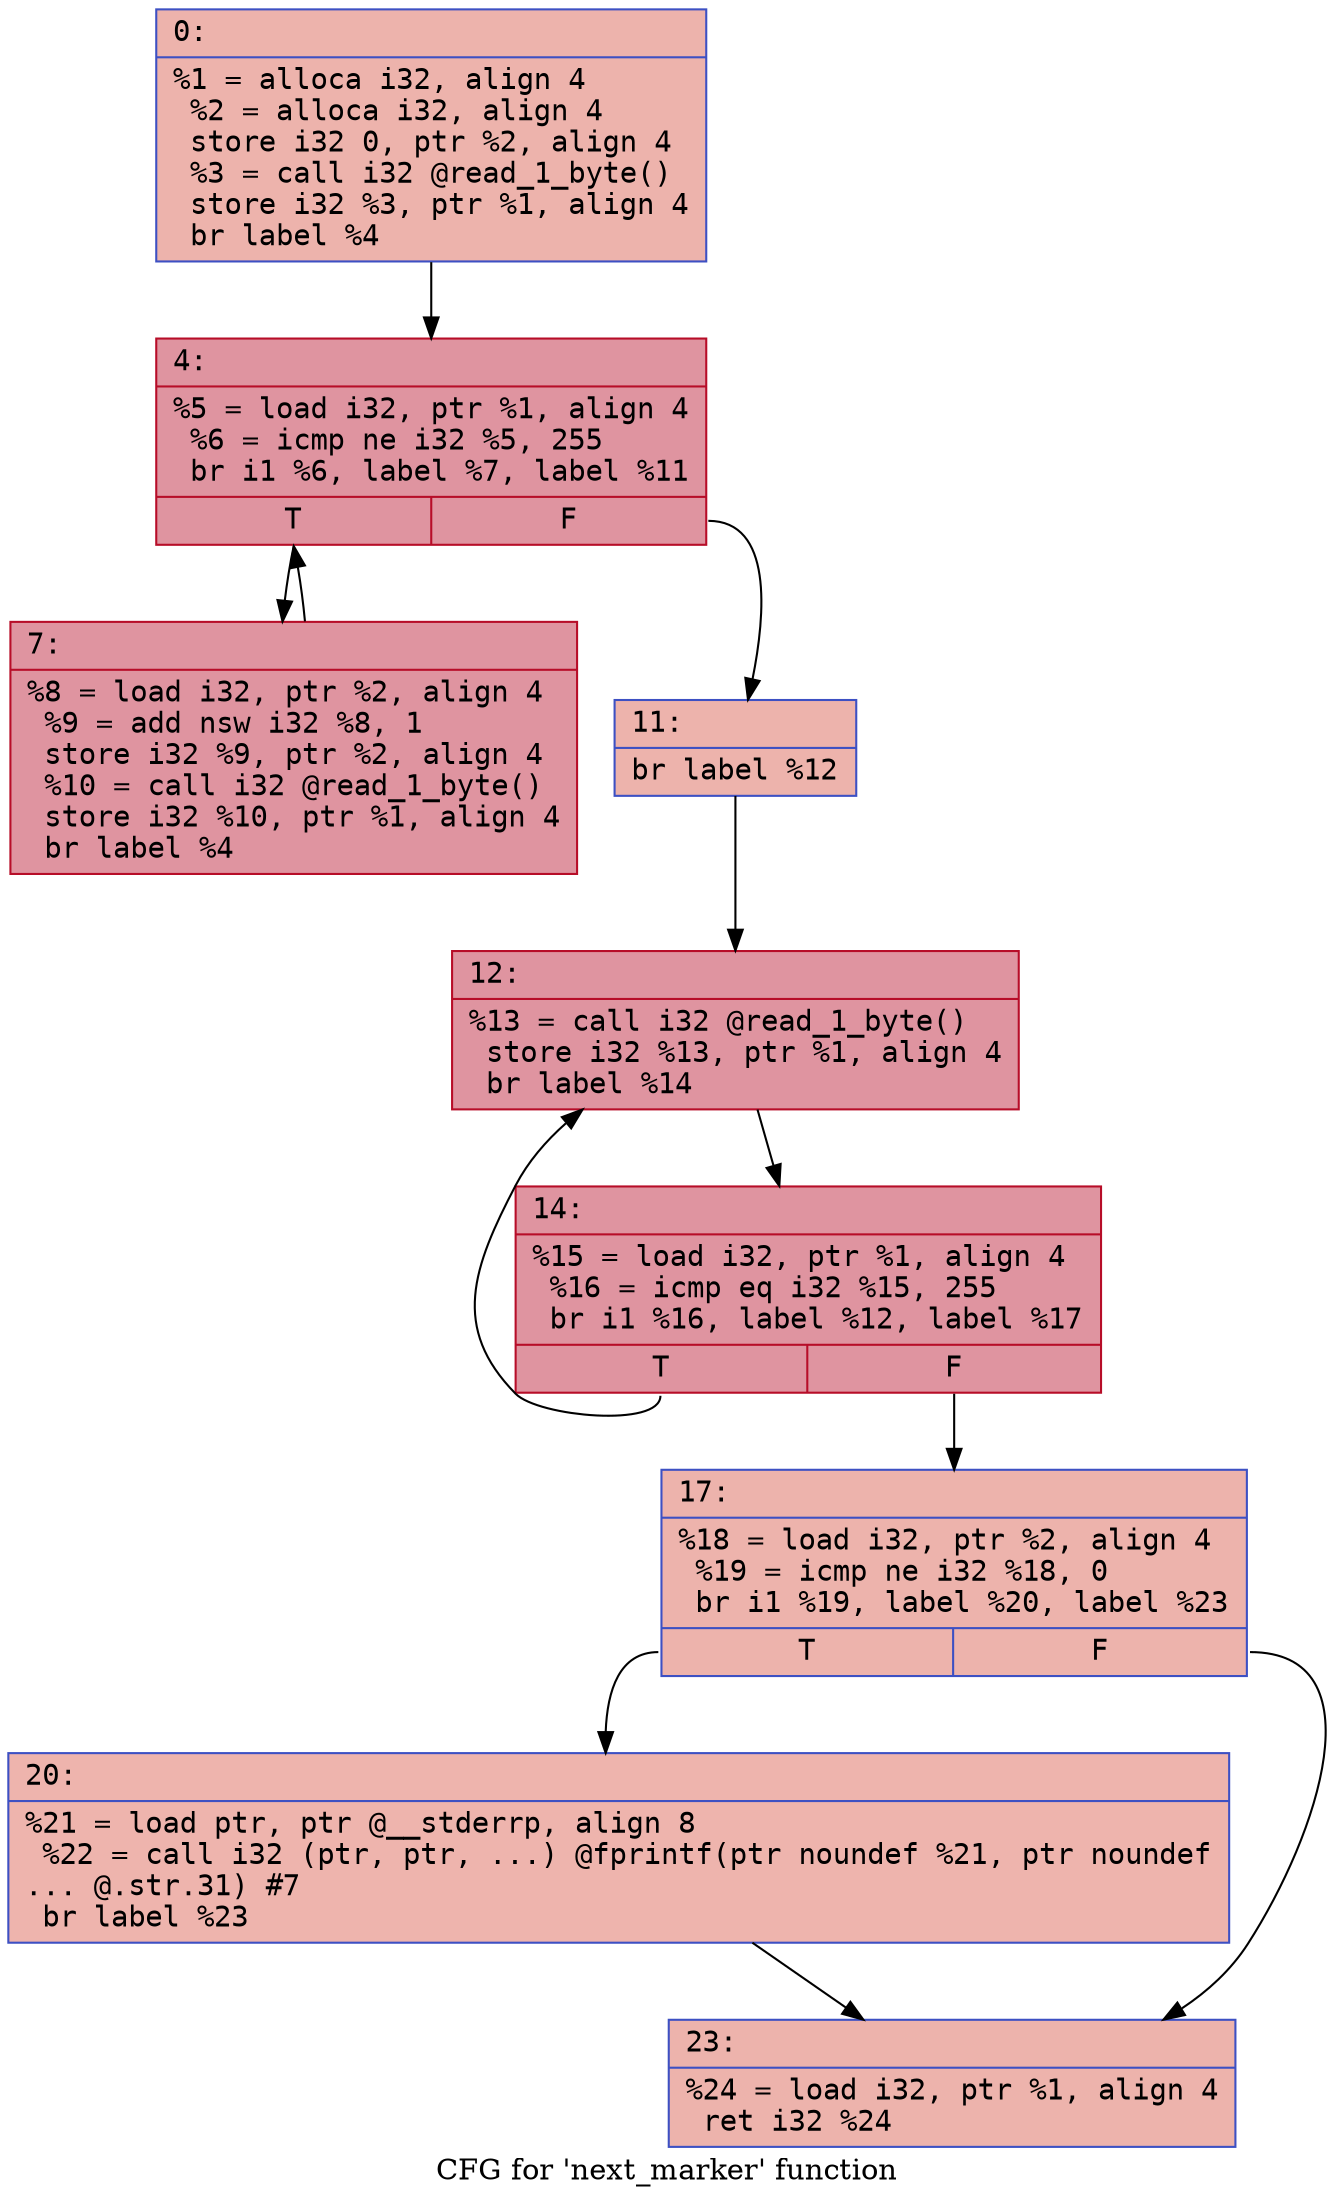 digraph "CFG for 'next_marker' function" {
	label="CFG for 'next_marker' function";

	Node0x600003e890e0 [shape=record,color="#3d50c3ff", style=filled, fillcolor="#d6524470" fontname="Courier",label="{0:\l|  %1 = alloca i32, align 4\l  %2 = alloca i32, align 4\l  store i32 0, ptr %2, align 4\l  %3 = call i32 @read_1_byte()\l  store i32 %3, ptr %1, align 4\l  br label %4\l}"];
	Node0x600003e890e0 -> Node0x600003e89130[tooltip="0 -> 4\nProbability 100.00%" ];
	Node0x600003e89130 [shape=record,color="#b70d28ff", style=filled, fillcolor="#b70d2870" fontname="Courier",label="{4:\l|  %5 = load i32, ptr %1, align 4\l  %6 = icmp ne i32 %5, 255\l  br i1 %6, label %7, label %11\l|{<s0>T|<s1>F}}"];
	Node0x600003e89130:s0 -> Node0x600003e89180[tooltip="4 -> 7\nProbability 96.88%" ];
	Node0x600003e89130:s1 -> Node0x600003e891d0[tooltip="4 -> 11\nProbability 3.12%" ];
	Node0x600003e89180 [shape=record,color="#b70d28ff", style=filled, fillcolor="#b70d2870" fontname="Courier",label="{7:\l|  %8 = load i32, ptr %2, align 4\l  %9 = add nsw i32 %8, 1\l  store i32 %9, ptr %2, align 4\l  %10 = call i32 @read_1_byte()\l  store i32 %10, ptr %1, align 4\l  br label %4\l}"];
	Node0x600003e89180 -> Node0x600003e89130[tooltip="7 -> 4\nProbability 100.00%" ];
	Node0x600003e891d0 [shape=record,color="#3d50c3ff", style=filled, fillcolor="#d6524470" fontname="Courier",label="{11:\l|  br label %12\l}"];
	Node0x600003e891d0 -> Node0x600003e89220[tooltip="11 -> 12\nProbability 100.00%" ];
	Node0x600003e89220 [shape=record,color="#b70d28ff", style=filled, fillcolor="#b70d2870" fontname="Courier",label="{12:\l|  %13 = call i32 @read_1_byte()\l  store i32 %13, ptr %1, align 4\l  br label %14\l}"];
	Node0x600003e89220 -> Node0x600003e89270[tooltip="12 -> 14\nProbability 100.00%" ];
	Node0x600003e89270 [shape=record,color="#b70d28ff", style=filled, fillcolor="#b70d2870" fontname="Courier",label="{14:\l|  %15 = load i32, ptr %1, align 4\l  %16 = icmp eq i32 %15, 255\l  br i1 %16, label %12, label %17\l|{<s0>T|<s1>F}}"];
	Node0x600003e89270:s0 -> Node0x600003e89220[tooltip="14 -> 12\nProbability 96.88%" ];
	Node0x600003e89270:s1 -> Node0x600003e892c0[tooltip="14 -> 17\nProbability 3.12%" ];
	Node0x600003e892c0 [shape=record,color="#3d50c3ff", style=filled, fillcolor="#d6524470" fontname="Courier",label="{17:\l|  %18 = load i32, ptr %2, align 4\l  %19 = icmp ne i32 %18, 0\l  br i1 %19, label %20, label %23\l|{<s0>T|<s1>F}}"];
	Node0x600003e892c0:s0 -> Node0x600003e89310[tooltip="17 -> 20\nProbability 62.50%" ];
	Node0x600003e892c0:s1 -> Node0x600003e89360[tooltip="17 -> 23\nProbability 37.50%" ];
	Node0x600003e89310 [shape=record,color="#3d50c3ff", style=filled, fillcolor="#d8564670" fontname="Courier",label="{20:\l|  %21 = load ptr, ptr @__stderrp, align 8\l  %22 = call i32 (ptr, ptr, ...) @fprintf(ptr noundef %21, ptr noundef\l... @.str.31) #7\l  br label %23\l}"];
	Node0x600003e89310 -> Node0x600003e89360[tooltip="20 -> 23\nProbability 100.00%" ];
	Node0x600003e89360 [shape=record,color="#3d50c3ff", style=filled, fillcolor="#d6524470" fontname="Courier",label="{23:\l|  %24 = load i32, ptr %1, align 4\l  ret i32 %24\l}"];
}
